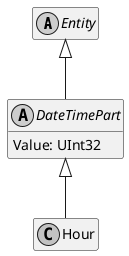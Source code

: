 ﻿@startuml
hide empty members
skinparam monochrome true
skinparam backgroundcolor transparent

abstract class Entity {
}

Entity <|-- DateTimePart

abstract class DateTimePart {
    Value: UInt32
}

DateTimePart <|-- Hour

class Hour {
}

@enduml
